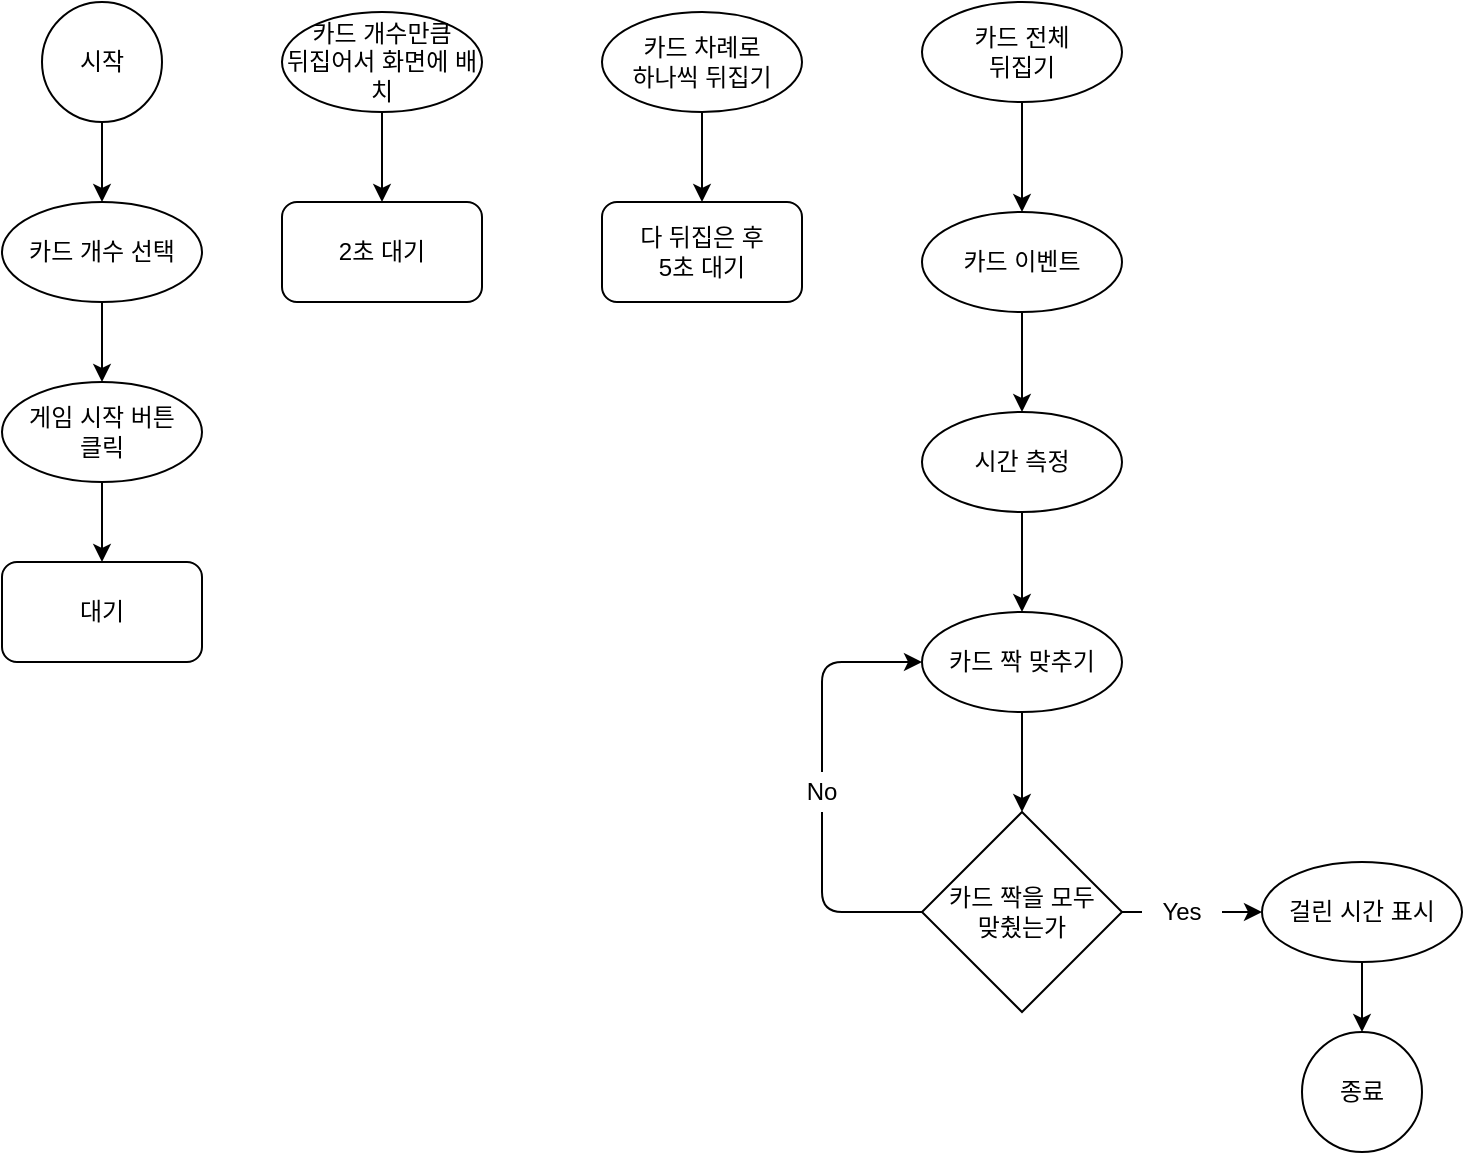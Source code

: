 <mxfile>
    <diagram id="_flUgzEJHAbXKuaItx-Q" name="페이지-1">
        <mxGraphModel dx="1091" dy="670" grid="1" gridSize="10" guides="1" tooltips="1" connect="1" arrows="1" fold="1" page="1" pageScale="1" pageWidth="827" pageHeight="1169" math="0" shadow="0">
            <root>
                <mxCell id="0"/>
                <mxCell id="1" parent="0"/>
                <mxCell id="4" value="" style="edgeStyle=none;html=1;" edge="1" parent="1" source="2" target="3">
                    <mxGeometry relative="1" as="geometry"/>
                </mxCell>
                <mxCell id="2" value="시작" style="ellipse;whiteSpace=wrap;html=1;aspect=fixed;" vertex="1" parent="1">
                    <mxGeometry x="20" y="95" width="60" height="60" as="geometry"/>
                </mxCell>
                <mxCell id="6" value="" style="edgeStyle=none;html=1;" edge="1" parent="1" source="3" target="5">
                    <mxGeometry relative="1" as="geometry"/>
                </mxCell>
                <mxCell id="3" value="카드 개수 선택" style="ellipse;whiteSpace=wrap;html=1;" vertex="1" parent="1">
                    <mxGeometry y="195" width="100" height="50" as="geometry"/>
                </mxCell>
                <mxCell id="8" value="" style="edgeStyle=none;html=1;" edge="1" parent="1" source="5" target="7">
                    <mxGeometry relative="1" as="geometry"/>
                </mxCell>
                <mxCell id="5" value="게임 시작 버튼 &lt;br&gt;클릭" style="ellipse;whiteSpace=wrap;html=1;" vertex="1" parent="1">
                    <mxGeometry y="285" width="100" height="50" as="geometry"/>
                </mxCell>
                <mxCell id="7" value="대기" style="rounded=1;whiteSpace=wrap;html=1;" vertex="1" parent="1">
                    <mxGeometry y="375" width="100" height="50" as="geometry"/>
                </mxCell>
                <mxCell id="12" value="" style="edgeStyle=none;html=1;" edge="1" parent="1" source="9">
                    <mxGeometry relative="1" as="geometry">
                        <mxPoint x="190" y="195" as="targetPoint"/>
                    </mxGeometry>
                </mxCell>
                <mxCell id="9" value="카드 개수만큼&lt;br&gt;뒤집어서 화면에 배치" style="ellipse;whiteSpace=wrap;html=1;" vertex="1" parent="1">
                    <mxGeometry x="140" y="100" width="100" height="50" as="geometry"/>
                </mxCell>
                <mxCell id="13" value="2초 대기" style="rounded=1;whiteSpace=wrap;html=1;" vertex="1" parent="1">
                    <mxGeometry x="140" y="195" width="100" height="50" as="geometry"/>
                </mxCell>
                <mxCell id="16" value="" style="edgeStyle=none;html=1;" edge="1" parent="1" source="14">
                    <mxGeometry relative="1" as="geometry">
                        <mxPoint x="350" y="195" as="targetPoint"/>
                    </mxGeometry>
                </mxCell>
                <mxCell id="14" value="카드 차례로 &lt;br&gt;하나씩 뒤집기" style="ellipse;whiteSpace=wrap;html=1;" vertex="1" parent="1">
                    <mxGeometry x="300" y="100" width="100" height="50" as="geometry"/>
                </mxCell>
                <mxCell id="17" value="다 뒤집은 후 &lt;br&gt;5초 대기" style="rounded=1;whiteSpace=wrap;html=1;" vertex="1" parent="1">
                    <mxGeometry x="300" y="195" width="100" height="50" as="geometry"/>
                </mxCell>
                <mxCell id="50" value="" style="edgeStyle=none;html=1;" edge="1" parent="1" source="18" target="49">
                    <mxGeometry relative="1" as="geometry"/>
                </mxCell>
                <mxCell id="18" value="카드 전체 &lt;br&gt;뒤집기&lt;br&gt;" style="ellipse;whiteSpace=wrap;html=1;" vertex="1" parent="1">
                    <mxGeometry x="460" y="95" width="100" height="50" as="geometry"/>
                </mxCell>
                <mxCell id="26" value="" style="edgeStyle=none;html=1;" edge="1" parent="1" source="19" target="25">
                    <mxGeometry relative="1" as="geometry"/>
                </mxCell>
                <mxCell id="19" value="시간 측정" style="ellipse;whiteSpace=wrap;html=1;" vertex="1" parent="1">
                    <mxGeometry x="460" y="300" width="100" height="50" as="geometry"/>
                </mxCell>
                <mxCell id="34" style="edgeStyle=none;html=1;entryX=0;entryY=0.5;entryDx=0;entryDy=0;startArrow=none;" edge="1" parent="1" source="41" target="25">
                    <mxGeometry relative="1" as="geometry">
                        <Array as="points">
                            <mxPoint x="410" y="425"/>
                        </Array>
                    </mxGeometry>
                </mxCell>
                <mxCell id="45" value="" style="edgeStyle=none;html=1;startArrow=none;" edge="1" parent="1" source="46" target="31">
                    <mxGeometry relative="1" as="geometry"/>
                </mxCell>
                <mxCell id="23" value="카드 짝을 모두 &lt;br&gt;맞췄는가" style="rhombus;whiteSpace=wrap;html=1;" vertex="1" parent="1">
                    <mxGeometry x="460" y="500" width="100" height="100" as="geometry"/>
                </mxCell>
                <mxCell id="27" value="" style="edgeStyle=none;html=1;" edge="1" parent="1" source="25" target="23">
                    <mxGeometry relative="1" as="geometry"/>
                </mxCell>
                <mxCell id="25" value="카드 짝 맞추기" style="ellipse;whiteSpace=wrap;html=1;" vertex="1" parent="1">
                    <mxGeometry x="460" y="400" width="100" height="50" as="geometry"/>
                </mxCell>
                <mxCell id="28" value="종료" style="ellipse;whiteSpace=wrap;html=1;aspect=fixed;" vertex="1" parent="1">
                    <mxGeometry x="650" y="610" width="60" height="60" as="geometry"/>
                </mxCell>
                <mxCell id="33" value="" style="edgeStyle=none;html=1;" edge="1" parent="1" source="31" target="28">
                    <mxGeometry relative="1" as="geometry"/>
                </mxCell>
                <mxCell id="31" value="걸린 시간 표시" style="ellipse;whiteSpace=wrap;html=1;" vertex="1" parent="1">
                    <mxGeometry x="630" y="525" width="100" height="50" as="geometry"/>
                </mxCell>
                <mxCell id="41" value="No" style="text;html=1;strokeColor=none;fillColor=none;align=center;verticalAlign=middle;whiteSpace=wrap;rounded=0;" vertex="1" parent="1">
                    <mxGeometry x="390" y="480" width="40" height="20" as="geometry"/>
                </mxCell>
                <mxCell id="42" value="" style="edgeStyle=none;html=1;entryX=0.5;entryY=1;entryDx=0;entryDy=0;endArrow=none;" edge="1" parent="1" source="23" target="41">
                    <mxGeometry relative="1" as="geometry">
                        <mxPoint x="460" y="550" as="sourcePoint"/>
                        <mxPoint x="460" y="425" as="targetPoint"/>
                        <Array as="points">
                            <mxPoint x="410" y="550"/>
                        </Array>
                    </mxGeometry>
                </mxCell>
                <mxCell id="44" value="" style="edgeStyle=none;html=1;endArrow=none;" edge="1" parent="1">
                    <mxGeometry relative="1" as="geometry">
                        <mxPoint x="580" y="550" as="sourcePoint"/>
                        <mxPoint x="580" y="550" as="targetPoint"/>
                    </mxGeometry>
                </mxCell>
                <mxCell id="46" value="Yes" style="text;html=1;strokeColor=none;fillColor=none;align=center;verticalAlign=middle;whiteSpace=wrap;rounded=0;" vertex="1" parent="1">
                    <mxGeometry x="570" y="540" width="40" height="20" as="geometry"/>
                </mxCell>
                <mxCell id="47" value="" style="edgeStyle=none;html=1;endArrow=none;" edge="1" parent="1" source="23" target="46">
                    <mxGeometry relative="1" as="geometry">
                        <mxPoint x="560" y="550" as="sourcePoint"/>
                        <mxPoint x="630" y="550" as="targetPoint"/>
                    </mxGeometry>
                </mxCell>
                <mxCell id="51" value="" style="edgeStyle=none;html=1;" edge="1" parent="1" source="49" target="19">
                    <mxGeometry relative="1" as="geometry"/>
                </mxCell>
                <mxCell id="49" value="카드 이벤트&lt;br&gt;" style="ellipse;whiteSpace=wrap;html=1;" vertex="1" parent="1">
                    <mxGeometry x="460" y="200" width="100" height="50" as="geometry"/>
                </mxCell>
            </root>
        </mxGraphModel>
    </diagram>
</mxfile>